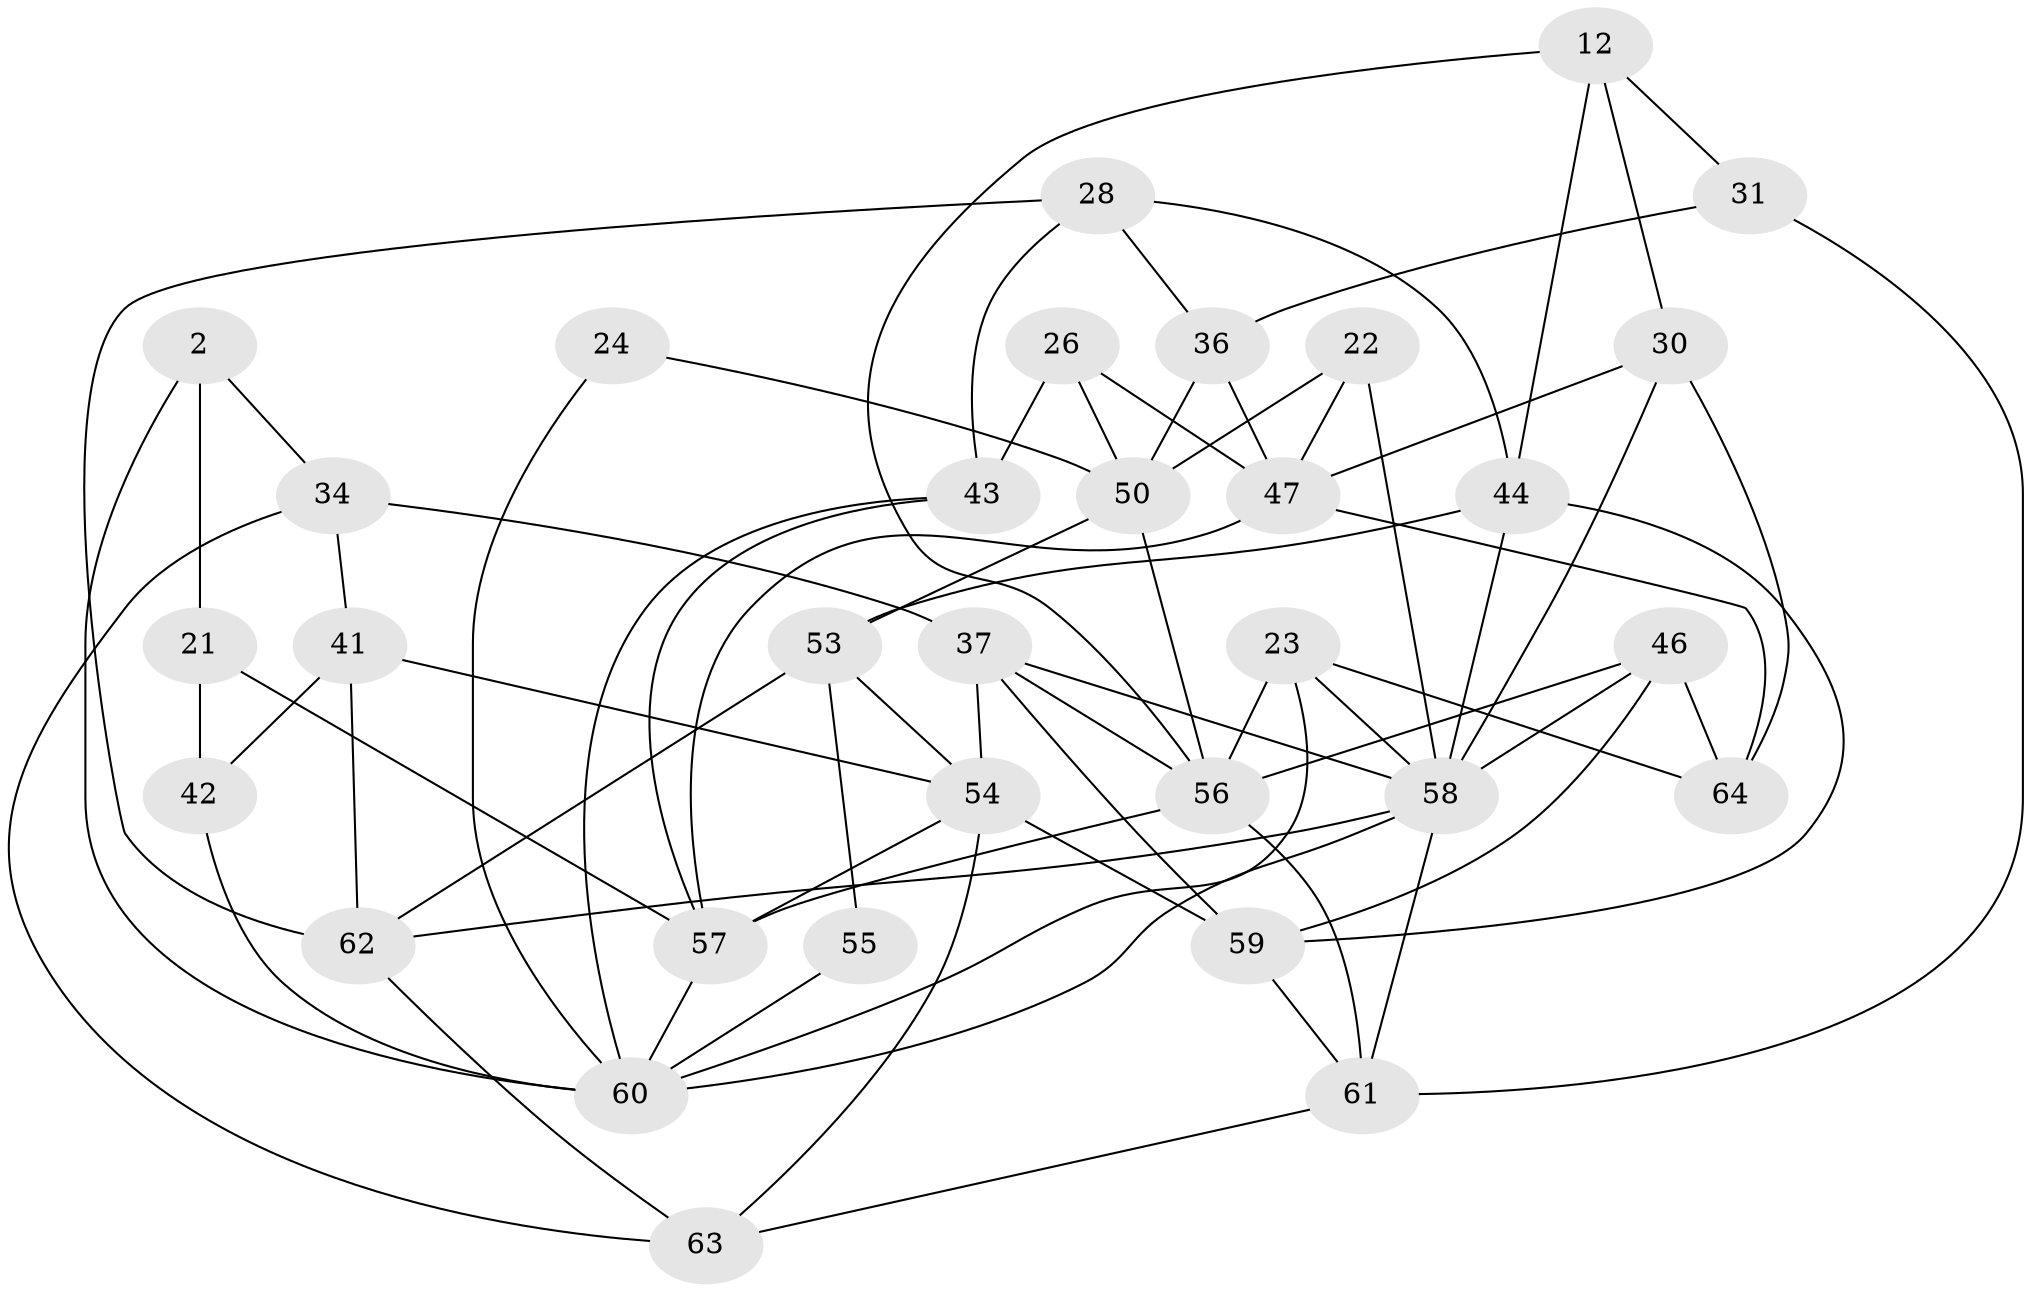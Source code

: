 // original degree distribution, {4: 1.0}
// Generated by graph-tools (version 1.1) at 2025/56/03/09/25 04:56:31]
// undirected, 32 vertices, 72 edges
graph export_dot {
graph [start="1"]
  node [color=gray90,style=filled];
  2;
  12 [super="+3"];
  21 [super="+7"];
  22;
  23;
  24;
  26;
  28;
  30;
  31;
  34;
  36;
  37 [super="+13+32"];
  41;
  42;
  43;
  44 [super="+38"];
  46;
  47 [super="+1+35"];
  50 [super="+40"];
  53 [super="+45"];
  54 [super="+51+52"];
  55;
  56 [super="+9+29+48+8"];
  57 [super="+20+27"];
  58 [super="+17+33"];
  59 [super="+4"];
  60 [super="+10+49"];
  61 [super="+15"];
  62 [super="+25"];
  63;
  64;
  2 -- 34;
  2 -- 21 [weight=2];
  2 -- 60;
  12 -- 30;
  12 -- 31 [weight=2];
  12 -- 56 [weight=2];
  12 -- 44;
  21 -- 42 [weight=2];
  21 -- 57 [weight=2];
  22 -- 58;
  22 -- 47 [weight=2];
  22 -- 50;
  23 -- 64;
  23 -- 56;
  23 -- 58;
  23 -- 60;
  24 -- 60 [weight=2];
  24 -- 50 [weight=2];
  26 -- 43;
  26 -- 50 [weight=2];
  26 -- 47;
  28 -- 36;
  28 -- 44;
  28 -- 43;
  28 -- 62;
  30 -- 64;
  30 -- 47;
  30 -- 58;
  31 -- 36;
  31 -- 61;
  34 -- 63;
  34 -- 41;
  34 -- 37;
  36 -- 50;
  36 -- 47;
  37 -- 59;
  37 -- 56 [weight=4];
  37 -- 54;
  37 -- 58;
  41 -- 42;
  41 -- 62;
  41 -- 54;
  42 -- 60;
  43 -- 60;
  43 -- 57;
  44 -- 59;
  44 -- 58 [weight=2];
  44 -- 53;
  46 -- 59;
  46 -- 64;
  46 -- 56;
  46 -- 58;
  47 -- 57 [weight=2];
  47 -- 64;
  50 -- 56;
  50 -- 53;
  53 -- 62 [weight=2];
  53 -- 54 [weight=2];
  53 -- 55 [weight=2];
  54 -- 59 [weight=2];
  54 -- 57;
  54 -- 63;
  55 -- 60 [weight=2];
  56 -- 57 [weight=3];
  56 -- 61 [weight=2];
  57 -- 60;
  58 -- 62 [weight=3];
  58 -- 61;
  58 -- 60;
  59 -- 61;
  61 -- 63;
  62 -- 63;
}
